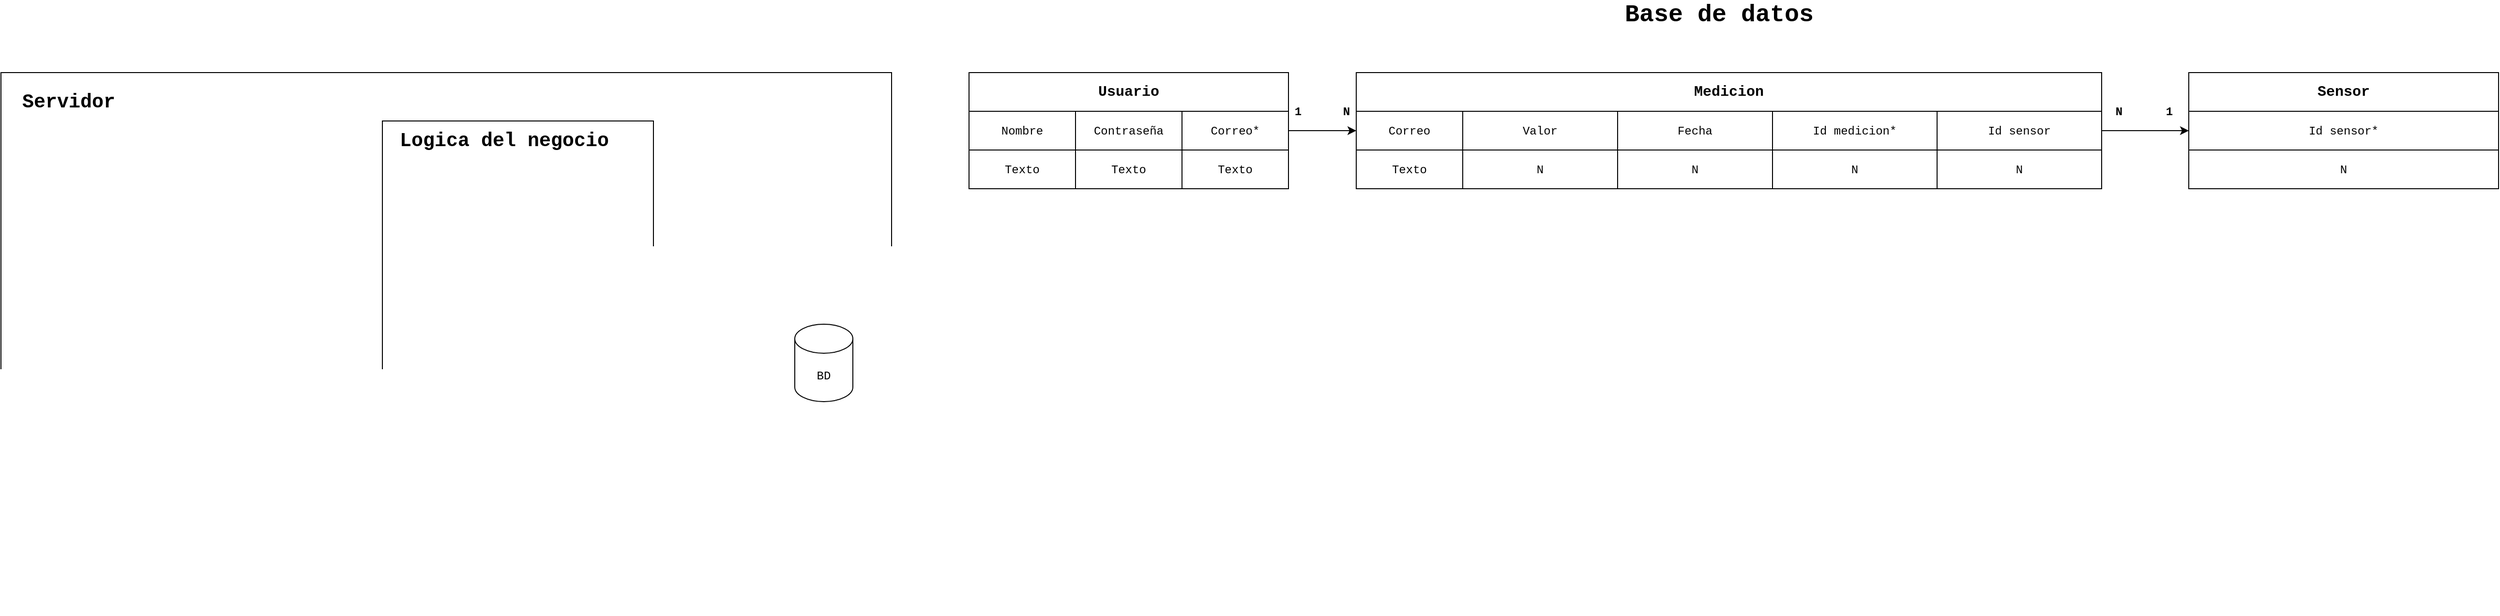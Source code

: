 <mxfile version="15.2.7" type="device"><diagram id="OW5cf0-zSIjtsw88T6Mg" name="Página-1"><mxGraphModel dx="2249" dy="814" grid="1" gridSize="10" guides="1" tooltips="1" connect="1" arrows="1" fold="1" page="1" pageScale="1" pageWidth="827" pageHeight="1169" math="0" shadow="0"><root><mxCell id="0"/><mxCell id="1" parent="0"/><mxCell id="uVt2Xz3lkz9LZpiOyM_X-1" value="" style="rounded=0;whiteSpace=wrap;html=1;" vertex="1" parent="1"><mxGeometry x="-120" y="160" width="920" height="560" as="geometry"/></mxCell><mxCell id="uVt2Xz3lkz9LZpiOyM_X-2" value="" style="rounded=0;whiteSpace=wrap;html=1;autosize=1;" vertex="1" parent="1"><mxGeometry x="274" y="210" width="280" height="480" as="geometry"/></mxCell><mxCell id="uVt2Xz3lkz9LZpiOyM_X-4" value="&lt;font face=&quot;Courier New&quot; style=&quot;font-size: 20px&quot;&gt;&lt;b&gt;Servidor&lt;/b&gt;&lt;/font&gt;" style="text;html=1;strokeColor=none;fillColor=none;align=left;verticalAlign=middle;whiteSpace=wrap;rounded=0;" vertex="1" parent="1"><mxGeometry x="-100" y="180" width="100" height="20" as="geometry"/></mxCell><mxCell id="uVt2Xz3lkz9LZpiOyM_X-5" value="&lt;font face=&quot;Courier New&quot;&gt;BD&lt;/font&gt;" style="shape=cylinder3;whiteSpace=wrap;html=1;boundedLbl=1;backgroundOutline=1;size=15;" vertex="1" parent="1"><mxGeometry x="700" y="420" width="60" height="80" as="geometry"/></mxCell><mxCell id="uVt2Xz3lkz9LZpiOyM_X-12" value="" style="rounded=0;whiteSpace=wrap;html=1;" vertex="1" parent="1"><mxGeometry x="880" y="160" width="330" height="120" as="geometry"/></mxCell><mxCell id="uVt2Xz3lkz9LZpiOyM_X-13" value="&lt;font face=&quot;Courier New&quot; style=&quot;font-size: 15px&quot;&gt;&lt;b&gt;Usuario&lt;/b&gt;&lt;/font&gt;" style="rounded=0;whiteSpace=wrap;html=1;" vertex="1" parent="1"><mxGeometry x="880" y="160" width="330" height="40" as="geometry"/></mxCell><mxCell id="uVt2Xz3lkz9LZpiOyM_X-47" style="edgeStyle=orthogonalEdgeStyle;rounded=0;orthogonalLoop=1;jettySize=auto;html=1;exitX=1;exitY=0.5;exitDx=0;exitDy=0;entryX=0;entryY=0.5;entryDx=0;entryDy=0;" edge="1" parent="1" source="uVt2Xz3lkz9LZpiOyM_X-14" target="uVt2Xz3lkz9LZpiOyM_X-42"><mxGeometry relative="1" as="geometry"/></mxCell><mxCell id="uVt2Xz3lkz9LZpiOyM_X-14" value="&lt;font face=&quot;Courier New&quot;&gt;Correo*&lt;/font&gt;" style="rounded=0;whiteSpace=wrap;html=1;" vertex="1" parent="1"><mxGeometry x="1100" y="200" width="110" height="40" as="geometry"/></mxCell><mxCell id="uVt2Xz3lkz9LZpiOyM_X-15" value="&lt;font face=&quot;Courier New&quot;&gt;Contraseña&lt;/font&gt;" style="rounded=0;whiteSpace=wrap;html=1;" vertex="1" parent="1"><mxGeometry x="990" y="200" width="110" height="40" as="geometry"/></mxCell><mxCell id="uVt2Xz3lkz9LZpiOyM_X-16" value="&lt;font face=&quot;Courier New&quot;&gt;Nombre&lt;/font&gt;" style="rounded=0;whiteSpace=wrap;html=1;" vertex="1" parent="1"><mxGeometry x="880" y="200" width="110" height="40" as="geometry"/></mxCell><mxCell id="uVt2Xz3lkz9LZpiOyM_X-17" value="" style="rounded=0;whiteSpace=wrap;html=1;" vertex="1" parent="1"><mxGeometry x="2140" y="160" width="320" height="120" as="geometry"/></mxCell><mxCell id="uVt2Xz3lkz9LZpiOyM_X-18" value="&lt;font face=&quot;Courier New&quot; style=&quot;font-size: 15px&quot;&gt;&lt;b&gt;Sensor&lt;/b&gt;&lt;/font&gt;" style="rounded=0;whiteSpace=wrap;html=1;" vertex="1" parent="1"><mxGeometry x="2140" y="160" width="320" height="40" as="geometry"/></mxCell><mxCell id="uVt2Xz3lkz9LZpiOyM_X-22" value="" style="rounded=0;whiteSpace=wrap;html=1;" vertex="1" parent="1"><mxGeometry x="1280" y="160" width="590" height="120" as="geometry"/></mxCell><mxCell id="uVt2Xz3lkz9LZpiOyM_X-23" value="&lt;font style=&quot;font-size: 15px&quot; face=&quot;Courier New&quot;&gt;&lt;b&gt;Medicion&lt;/b&gt;&lt;/font&gt;" style="rounded=0;whiteSpace=wrap;html=1;" vertex="1" parent="1"><mxGeometry x="1280" y="160" width="770" height="40" as="geometry"/></mxCell><mxCell id="uVt2Xz3lkz9LZpiOyM_X-24" value="&lt;font face=&quot;Courier New&quot;&gt;Valor&lt;/font&gt;" style="rounded=0;whiteSpace=wrap;html=1;" vertex="1" parent="1"><mxGeometry x="1390" y="200" width="160" height="40" as="geometry"/></mxCell><mxCell id="uVt2Xz3lkz9LZpiOyM_X-59" style="edgeStyle=orthogonalEdgeStyle;rounded=0;orthogonalLoop=1;jettySize=auto;html=1;exitX=1;exitY=0.5;exitDx=0;exitDy=0;entryX=0;entryY=0.5;entryDx=0;entryDy=0;" edge="1" parent="1" source="uVt2Xz3lkz9LZpiOyM_X-25" target="uVt2Xz3lkz9LZpiOyM_X-28"><mxGeometry relative="1" as="geometry"/></mxCell><mxCell id="uVt2Xz3lkz9LZpiOyM_X-25" value="&lt;span style=&quot;font-family: &amp;#34;courier new&amp;#34;&quot;&gt;Id sensor&lt;/span&gt;" style="rounded=0;whiteSpace=wrap;html=1;" vertex="1" parent="1"><mxGeometry x="1880" y="200" width="170" height="40" as="geometry"/></mxCell><mxCell id="uVt2Xz3lkz9LZpiOyM_X-28" value="&lt;font face=&quot;Courier New&quot;&gt;Id sensor&lt;/font&gt;&lt;span style=&quot;font-family: &amp;#34;courier new&amp;#34;&quot;&gt;*&lt;/span&gt;" style="rounded=0;whiteSpace=wrap;html=1;" vertex="1" parent="1"><mxGeometry x="2140" y="200" width="320" height="40" as="geometry"/></mxCell><mxCell id="uVt2Xz3lkz9LZpiOyM_X-29" value="&lt;font face=&quot;Courier New&quot;&gt;Texto&lt;/font&gt;" style="rounded=0;whiteSpace=wrap;html=1;" vertex="1" parent="1"><mxGeometry x="880" y="240" width="110" height="40" as="geometry"/></mxCell><mxCell id="uVt2Xz3lkz9LZpiOyM_X-30" value="&lt;font face=&quot;Courier New&quot;&gt;Texto&lt;/font&gt;" style="rounded=0;whiteSpace=wrap;html=1;" vertex="1" parent="1"><mxGeometry x="990" y="240" width="110" height="40" as="geometry"/></mxCell><mxCell id="uVt2Xz3lkz9LZpiOyM_X-31" value="&lt;font face=&quot;Courier New&quot;&gt;Texto&lt;/font&gt;" style="rounded=0;whiteSpace=wrap;html=1;" vertex="1" parent="1"><mxGeometry x="1100" y="240" width="110" height="40" as="geometry"/></mxCell><mxCell id="uVt2Xz3lkz9LZpiOyM_X-33" value="&lt;font face=&quot;Courier New&quot;&gt;N&lt;/font&gt;" style="rounded=0;whiteSpace=wrap;html=1;" vertex="1" parent="1"><mxGeometry x="2140" y="240" width="320" height="40" as="geometry"/></mxCell><mxCell id="uVt2Xz3lkz9LZpiOyM_X-34" value="&lt;font face=&quot;Courier New&quot;&gt;N&lt;/font&gt;" style="rounded=0;whiteSpace=wrap;html=1;" vertex="1" parent="1"><mxGeometry x="1390" y="240" width="160" height="40" as="geometry"/></mxCell><mxCell id="uVt2Xz3lkz9LZpiOyM_X-35" value="&lt;font face=&quot;Courier New&quot;&gt;N&lt;/font&gt;" style="rounded=0;whiteSpace=wrap;html=1;" vertex="1" parent="1"><mxGeometry x="1710" y="240" width="170" height="40" as="geometry"/></mxCell><mxCell id="uVt2Xz3lkz9LZpiOyM_X-39" value="&lt;font face=&quot;Courier New&quot;&gt;Fecha&lt;/font&gt;" style="rounded=0;whiteSpace=wrap;html=1;" vertex="1" parent="1"><mxGeometry x="1550" y="200" width="160" height="40" as="geometry"/></mxCell><mxCell id="uVt2Xz3lkz9LZpiOyM_X-40" value="&lt;font face=&quot;Courier New&quot;&gt;N&lt;/font&gt;" style="rounded=0;whiteSpace=wrap;html=1;" vertex="1" parent="1"><mxGeometry x="1550" y="240" width="160" height="40" as="geometry"/></mxCell><mxCell id="uVt2Xz3lkz9LZpiOyM_X-42" value="&lt;font face=&quot;Courier New&quot;&gt;Correo&lt;/font&gt;" style="rounded=0;whiteSpace=wrap;html=1;" vertex="1" parent="1"><mxGeometry x="1280" y="200" width="110" height="40" as="geometry"/></mxCell><mxCell id="uVt2Xz3lkz9LZpiOyM_X-43" value="&lt;font face=&quot;Courier New&quot;&gt;Texto&lt;/font&gt;" style="rounded=0;whiteSpace=wrap;html=1;" vertex="1" parent="1"><mxGeometry x="1280" y="240" width="110" height="40" as="geometry"/></mxCell><mxCell id="uVt2Xz3lkz9LZpiOyM_X-51" value="&lt;font face=&quot;Courier New&quot;&gt;&lt;b&gt;1&lt;/b&gt;&lt;/font&gt;" style="text;html=1;strokeColor=none;fillColor=none;align=center;verticalAlign=middle;whiteSpace=wrap;rounded=0;" vertex="1" parent="1"><mxGeometry x="1210" y="190" width="20" height="20" as="geometry"/></mxCell><mxCell id="uVt2Xz3lkz9LZpiOyM_X-52" value="&lt;font face=&quot;Courier New&quot;&gt;&lt;b&gt;N&lt;/b&gt;&lt;/font&gt;" style="text;html=1;strokeColor=none;fillColor=none;align=center;verticalAlign=middle;whiteSpace=wrap;rounded=0;" vertex="1" parent="1"><mxGeometry x="1260" y="190" width="20" height="20" as="geometry"/></mxCell><mxCell id="uVt2Xz3lkz9LZpiOyM_X-54" value="&lt;font face=&quot;Courier New&quot;&gt;&lt;b&gt;1&lt;/b&gt;&lt;/font&gt;" style="text;html=1;strokeColor=none;fillColor=none;align=center;verticalAlign=middle;whiteSpace=wrap;rounded=0;" vertex="1" parent="1"><mxGeometry x="2110" y="190" width="20" height="20" as="geometry"/></mxCell><mxCell id="uVt2Xz3lkz9LZpiOyM_X-55" value="&lt;font face=&quot;Courier New&quot;&gt;&lt;b&gt;N&lt;/b&gt;&lt;/font&gt;" style="text;html=1;strokeColor=none;fillColor=none;align=center;verticalAlign=middle;whiteSpace=wrap;rounded=0;" vertex="1" parent="1"><mxGeometry x="2058" y="190" width="20" height="20" as="geometry"/></mxCell><mxCell id="uVt2Xz3lkz9LZpiOyM_X-56" value="&lt;font face=&quot;courier new&quot;&gt;Id medicion&lt;/font&gt;&lt;span style=&quot;font-family: &amp;#34;courier new&amp;#34;&quot;&gt;*&lt;/span&gt;&lt;font face=&quot;courier new&quot;&gt;&lt;br&gt;&lt;/font&gt;" style="rounded=0;whiteSpace=wrap;html=1;" vertex="1" parent="1"><mxGeometry x="1710" y="200" width="170" height="40" as="geometry"/></mxCell><mxCell id="uVt2Xz3lkz9LZpiOyM_X-58" value="&lt;font face=&quot;Courier New&quot;&gt;N&lt;/font&gt;" style="rounded=0;whiteSpace=wrap;html=1;" vertex="1" parent="1"><mxGeometry x="1880" y="240" width="170" height="40" as="geometry"/></mxCell><mxCell id="uVt2Xz3lkz9LZpiOyM_X-60" value="&lt;font face=&quot;Courier New&quot;&gt;&lt;span style=&quot;font-size: 25px&quot;&gt;&lt;b&gt;Base de datos&lt;/b&gt;&lt;/span&gt;&lt;/font&gt;" style="text;html=1;strokeColor=none;fillColor=none;align=center;verticalAlign=middle;whiteSpace=wrap;rounded=0;" vertex="1" parent="1"><mxGeometry x="1540" y="90" width="230" height="20" as="geometry"/></mxCell><mxCell id="uVt2Xz3lkz9LZpiOyM_X-61" value="&lt;font face=&quot;Courier New&quot;&gt;&lt;span style=&quot;font-size: 20px&quot;&gt;&lt;b&gt;Logica del negocio&lt;/b&gt;&lt;/span&gt;&lt;/font&gt;" style="text;html=1;strokeColor=none;fillColor=none;align=left;verticalAlign=middle;whiteSpace=wrap;rounded=0;" vertex="1" parent="1"><mxGeometry x="290" y="220" width="240" height="20" as="geometry"/></mxCell></root></mxGraphModel></diagram></mxfile>